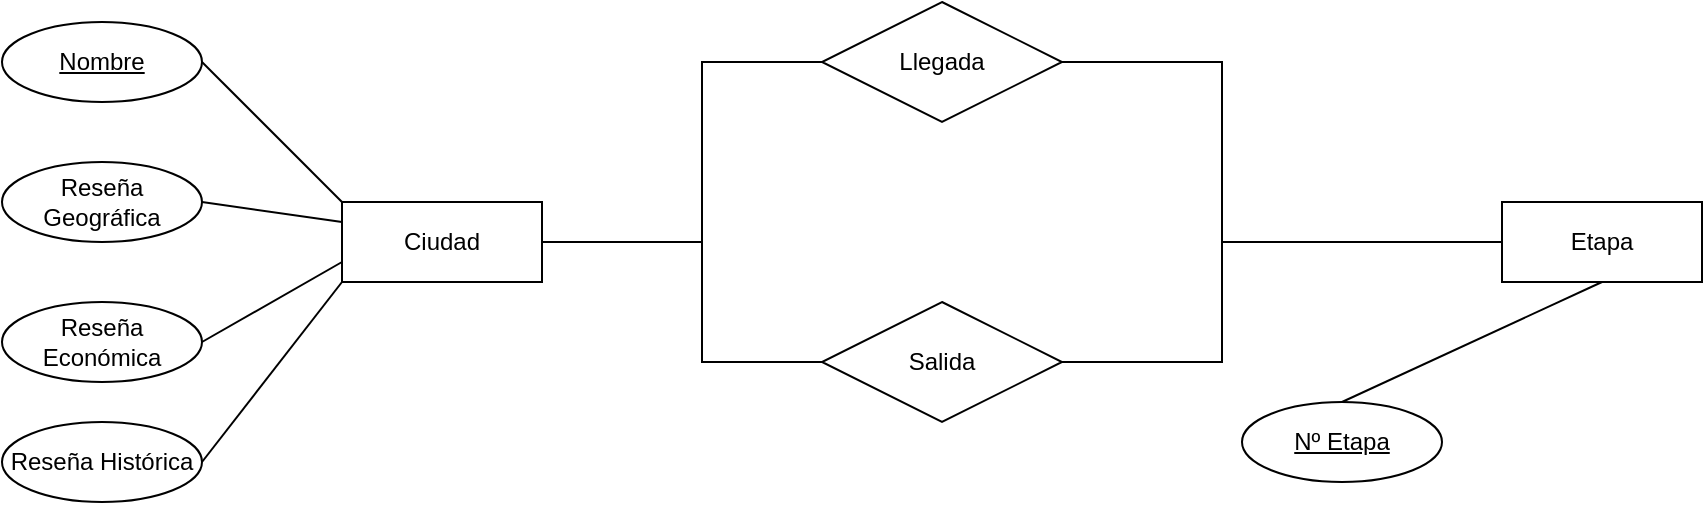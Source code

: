 <mxfile version="22.0.4" type="github">
  <diagram id="R2lEEEUBdFMjLlhIrx00" name="Page-1">
    <mxGraphModel dx="2284" dy="790" grid="1" gridSize="10" guides="1" tooltips="1" connect="1" arrows="1" fold="1" page="1" pageScale="1" pageWidth="850" pageHeight="1100" math="0" shadow="0" extFonts="Permanent Marker^https://fonts.googleapis.com/css?family=Permanent+Marker">
      <root>
        <mxCell id="0" />
        <mxCell id="1" parent="0" />
        <mxCell id="TsvJhwt7pHYQA23gIPA3-1" value="Ciudad" style="whiteSpace=wrap;html=1;align=center;" vertex="1" parent="1">
          <mxGeometry x="160" y="330" width="100" height="40" as="geometry" />
        </mxCell>
        <mxCell id="TsvJhwt7pHYQA23gIPA3-2" value="Reseña Geográfica" style="ellipse;whiteSpace=wrap;html=1;align=center;" vertex="1" parent="1">
          <mxGeometry x="-10" y="310" width="100" height="40" as="geometry" />
        </mxCell>
        <mxCell id="TsvJhwt7pHYQA23gIPA3-3" value="Nombre" style="ellipse;whiteSpace=wrap;html=1;align=center;fontStyle=4;" vertex="1" parent="1">
          <mxGeometry x="-10" y="240" width="100" height="40" as="geometry" />
        </mxCell>
        <mxCell id="TsvJhwt7pHYQA23gIPA3-4" value="Reseña Económica" style="ellipse;whiteSpace=wrap;html=1;align=center;" vertex="1" parent="1">
          <mxGeometry x="-10" y="380" width="100" height="40" as="geometry" />
        </mxCell>
        <mxCell id="TsvJhwt7pHYQA23gIPA3-5" value="Reseña Histórica" style="ellipse;whiteSpace=wrap;html=1;align=center;" vertex="1" parent="1">
          <mxGeometry x="-10" y="440" width="100" height="40" as="geometry" />
        </mxCell>
        <mxCell id="TsvJhwt7pHYQA23gIPA3-6" value="" style="endArrow=none;html=1;rounded=0;entryX=0;entryY=0;entryDx=0;entryDy=0;exitX=1;exitY=0.5;exitDx=0;exitDy=0;" edge="1" parent="1" source="TsvJhwt7pHYQA23gIPA3-3" target="TsvJhwt7pHYQA23gIPA3-1">
          <mxGeometry relative="1" as="geometry">
            <mxPoint x="340" y="410" as="sourcePoint" />
            <mxPoint x="500" y="410" as="targetPoint" />
          </mxGeometry>
        </mxCell>
        <mxCell id="TsvJhwt7pHYQA23gIPA3-7" value="" style="endArrow=none;html=1;rounded=0;exitX=1;exitY=0.5;exitDx=0;exitDy=0;entryX=0;entryY=0.25;entryDx=0;entryDy=0;" edge="1" parent="1" source="TsvJhwt7pHYQA23gIPA3-2" target="TsvJhwt7pHYQA23gIPA3-1">
          <mxGeometry relative="1" as="geometry">
            <mxPoint x="340" y="410" as="sourcePoint" />
            <mxPoint x="500" y="410" as="targetPoint" />
          </mxGeometry>
        </mxCell>
        <mxCell id="TsvJhwt7pHYQA23gIPA3-8" value="" style="endArrow=none;html=1;rounded=0;entryX=0;entryY=0.75;entryDx=0;entryDy=0;exitX=1;exitY=0.5;exitDx=0;exitDy=0;" edge="1" parent="1" source="TsvJhwt7pHYQA23gIPA3-4" target="TsvJhwt7pHYQA23gIPA3-1">
          <mxGeometry relative="1" as="geometry">
            <mxPoint x="340" y="410" as="sourcePoint" />
            <mxPoint x="500" y="410" as="targetPoint" />
          </mxGeometry>
        </mxCell>
        <mxCell id="TsvJhwt7pHYQA23gIPA3-9" value="" style="endArrow=none;html=1;rounded=0;entryX=0;entryY=1;entryDx=0;entryDy=0;exitX=1;exitY=0.5;exitDx=0;exitDy=0;" edge="1" parent="1" source="TsvJhwt7pHYQA23gIPA3-5" target="TsvJhwt7pHYQA23gIPA3-1">
          <mxGeometry relative="1" as="geometry">
            <mxPoint x="340" y="410" as="sourcePoint" />
            <mxPoint x="500" y="410" as="targetPoint" />
          </mxGeometry>
        </mxCell>
        <mxCell id="TsvJhwt7pHYQA23gIPA3-10" value="" style="endArrow=none;html=1;rounded=0;exitX=1;exitY=0.5;exitDx=0;exitDy=0;entryX=0;entryY=0.5;entryDx=0;entryDy=0;" edge="1" parent="1" source="TsvJhwt7pHYQA23gIPA3-1" target="TsvJhwt7pHYQA23gIPA3-11">
          <mxGeometry relative="1" as="geometry">
            <mxPoint x="340" y="410" as="sourcePoint" />
            <mxPoint x="410" y="320" as="targetPoint" />
            <Array as="points">
              <mxPoint x="340" y="350" />
              <mxPoint x="340" y="260" />
            </Array>
          </mxGeometry>
        </mxCell>
        <mxCell id="TsvJhwt7pHYQA23gIPA3-11" value="Llegada" style="shape=rhombus;perimeter=rhombusPerimeter;whiteSpace=wrap;html=1;align=center;" vertex="1" parent="1">
          <mxGeometry x="400" y="230" width="120" height="60" as="geometry" />
        </mxCell>
        <mxCell id="TsvJhwt7pHYQA23gIPA3-12" value="Salida" style="shape=rhombus;perimeter=rhombusPerimeter;whiteSpace=wrap;html=1;align=center;" vertex="1" parent="1">
          <mxGeometry x="400" y="380" width="120" height="60" as="geometry" />
        </mxCell>
        <mxCell id="TsvJhwt7pHYQA23gIPA3-13" value="" style="endArrow=none;html=1;rounded=0;entryX=1;entryY=0.5;entryDx=0;entryDy=0;exitX=0;exitY=0.5;exitDx=0;exitDy=0;" edge="1" parent="1" source="TsvJhwt7pHYQA23gIPA3-16" target="TsvJhwt7pHYQA23gIPA3-11">
          <mxGeometry relative="1" as="geometry">
            <mxPoint x="709.96" y="350" as="sourcePoint" />
            <mxPoint x="580" y="259.98" as="targetPoint" />
            <Array as="points">
              <mxPoint x="600" y="350" />
              <mxPoint x="600" y="260" />
            </Array>
          </mxGeometry>
        </mxCell>
        <mxCell id="TsvJhwt7pHYQA23gIPA3-14" value="" style="endArrow=none;html=1;rounded=0;exitX=1;exitY=0.5;exitDx=0;exitDy=0;entryX=0;entryY=0.5;entryDx=0;entryDy=0;" edge="1" parent="1" source="TsvJhwt7pHYQA23gIPA3-1" target="TsvJhwt7pHYQA23gIPA3-12">
          <mxGeometry relative="1" as="geometry">
            <mxPoint x="280" y="370" as="sourcePoint" />
            <mxPoint x="420" y="280" as="targetPoint" />
            <Array as="points">
              <mxPoint x="340" y="350" />
              <mxPoint x="340" y="410" />
            </Array>
          </mxGeometry>
        </mxCell>
        <mxCell id="TsvJhwt7pHYQA23gIPA3-15" value="" style="endArrow=none;html=1;rounded=0;exitX=1;exitY=0.5;exitDx=0;exitDy=0;entryX=0;entryY=0.5;entryDx=0;entryDy=0;" edge="1" parent="1" target="TsvJhwt7pHYQA23gIPA3-16">
          <mxGeometry relative="1" as="geometry">
            <mxPoint x="520" y="410" as="sourcePoint" />
            <mxPoint x="710" y="360" as="targetPoint" />
            <Array as="points">
              <mxPoint x="600" y="410" />
              <mxPoint x="600" y="350" />
            </Array>
          </mxGeometry>
        </mxCell>
        <mxCell id="TsvJhwt7pHYQA23gIPA3-16" value="Etapa" style="whiteSpace=wrap;html=1;align=center;" vertex="1" parent="1">
          <mxGeometry x="740" y="330" width="100" height="40" as="geometry" />
        </mxCell>
        <mxCell id="TsvJhwt7pHYQA23gIPA3-17" value="Nº Etapa" style="ellipse;whiteSpace=wrap;html=1;align=center;fontStyle=4;" vertex="1" parent="1">
          <mxGeometry x="610" y="430" width="100" height="40" as="geometry" />
        </mxCell>
        <mxCell id="TsvJhwt7pHYQA23gIPA3-18" value="" style="endArrow=none;html=1;rounded=0;exitX=0.5;exitY=0;exitDx=0;exitDy=0;entryX=0.5;entryY=1;entryDx=0;entryDy=0;" edge="1" parent="1" source="TsvJhwt7pHYQA23gIPA3-17" target="TsvJhwt7pHYQA23gIPA3-16">
          <mxGeometry relative="1" as="geometry">
            <mxPoint x="730" y="410" as="sourcePoint" />
            <mxPoint x="890" y="410" as="targetPoint" />
          </mxGeometry>
        </mxCell>
      </root>
    </mxGraphModel>
  </diagram>
</mxfile>

